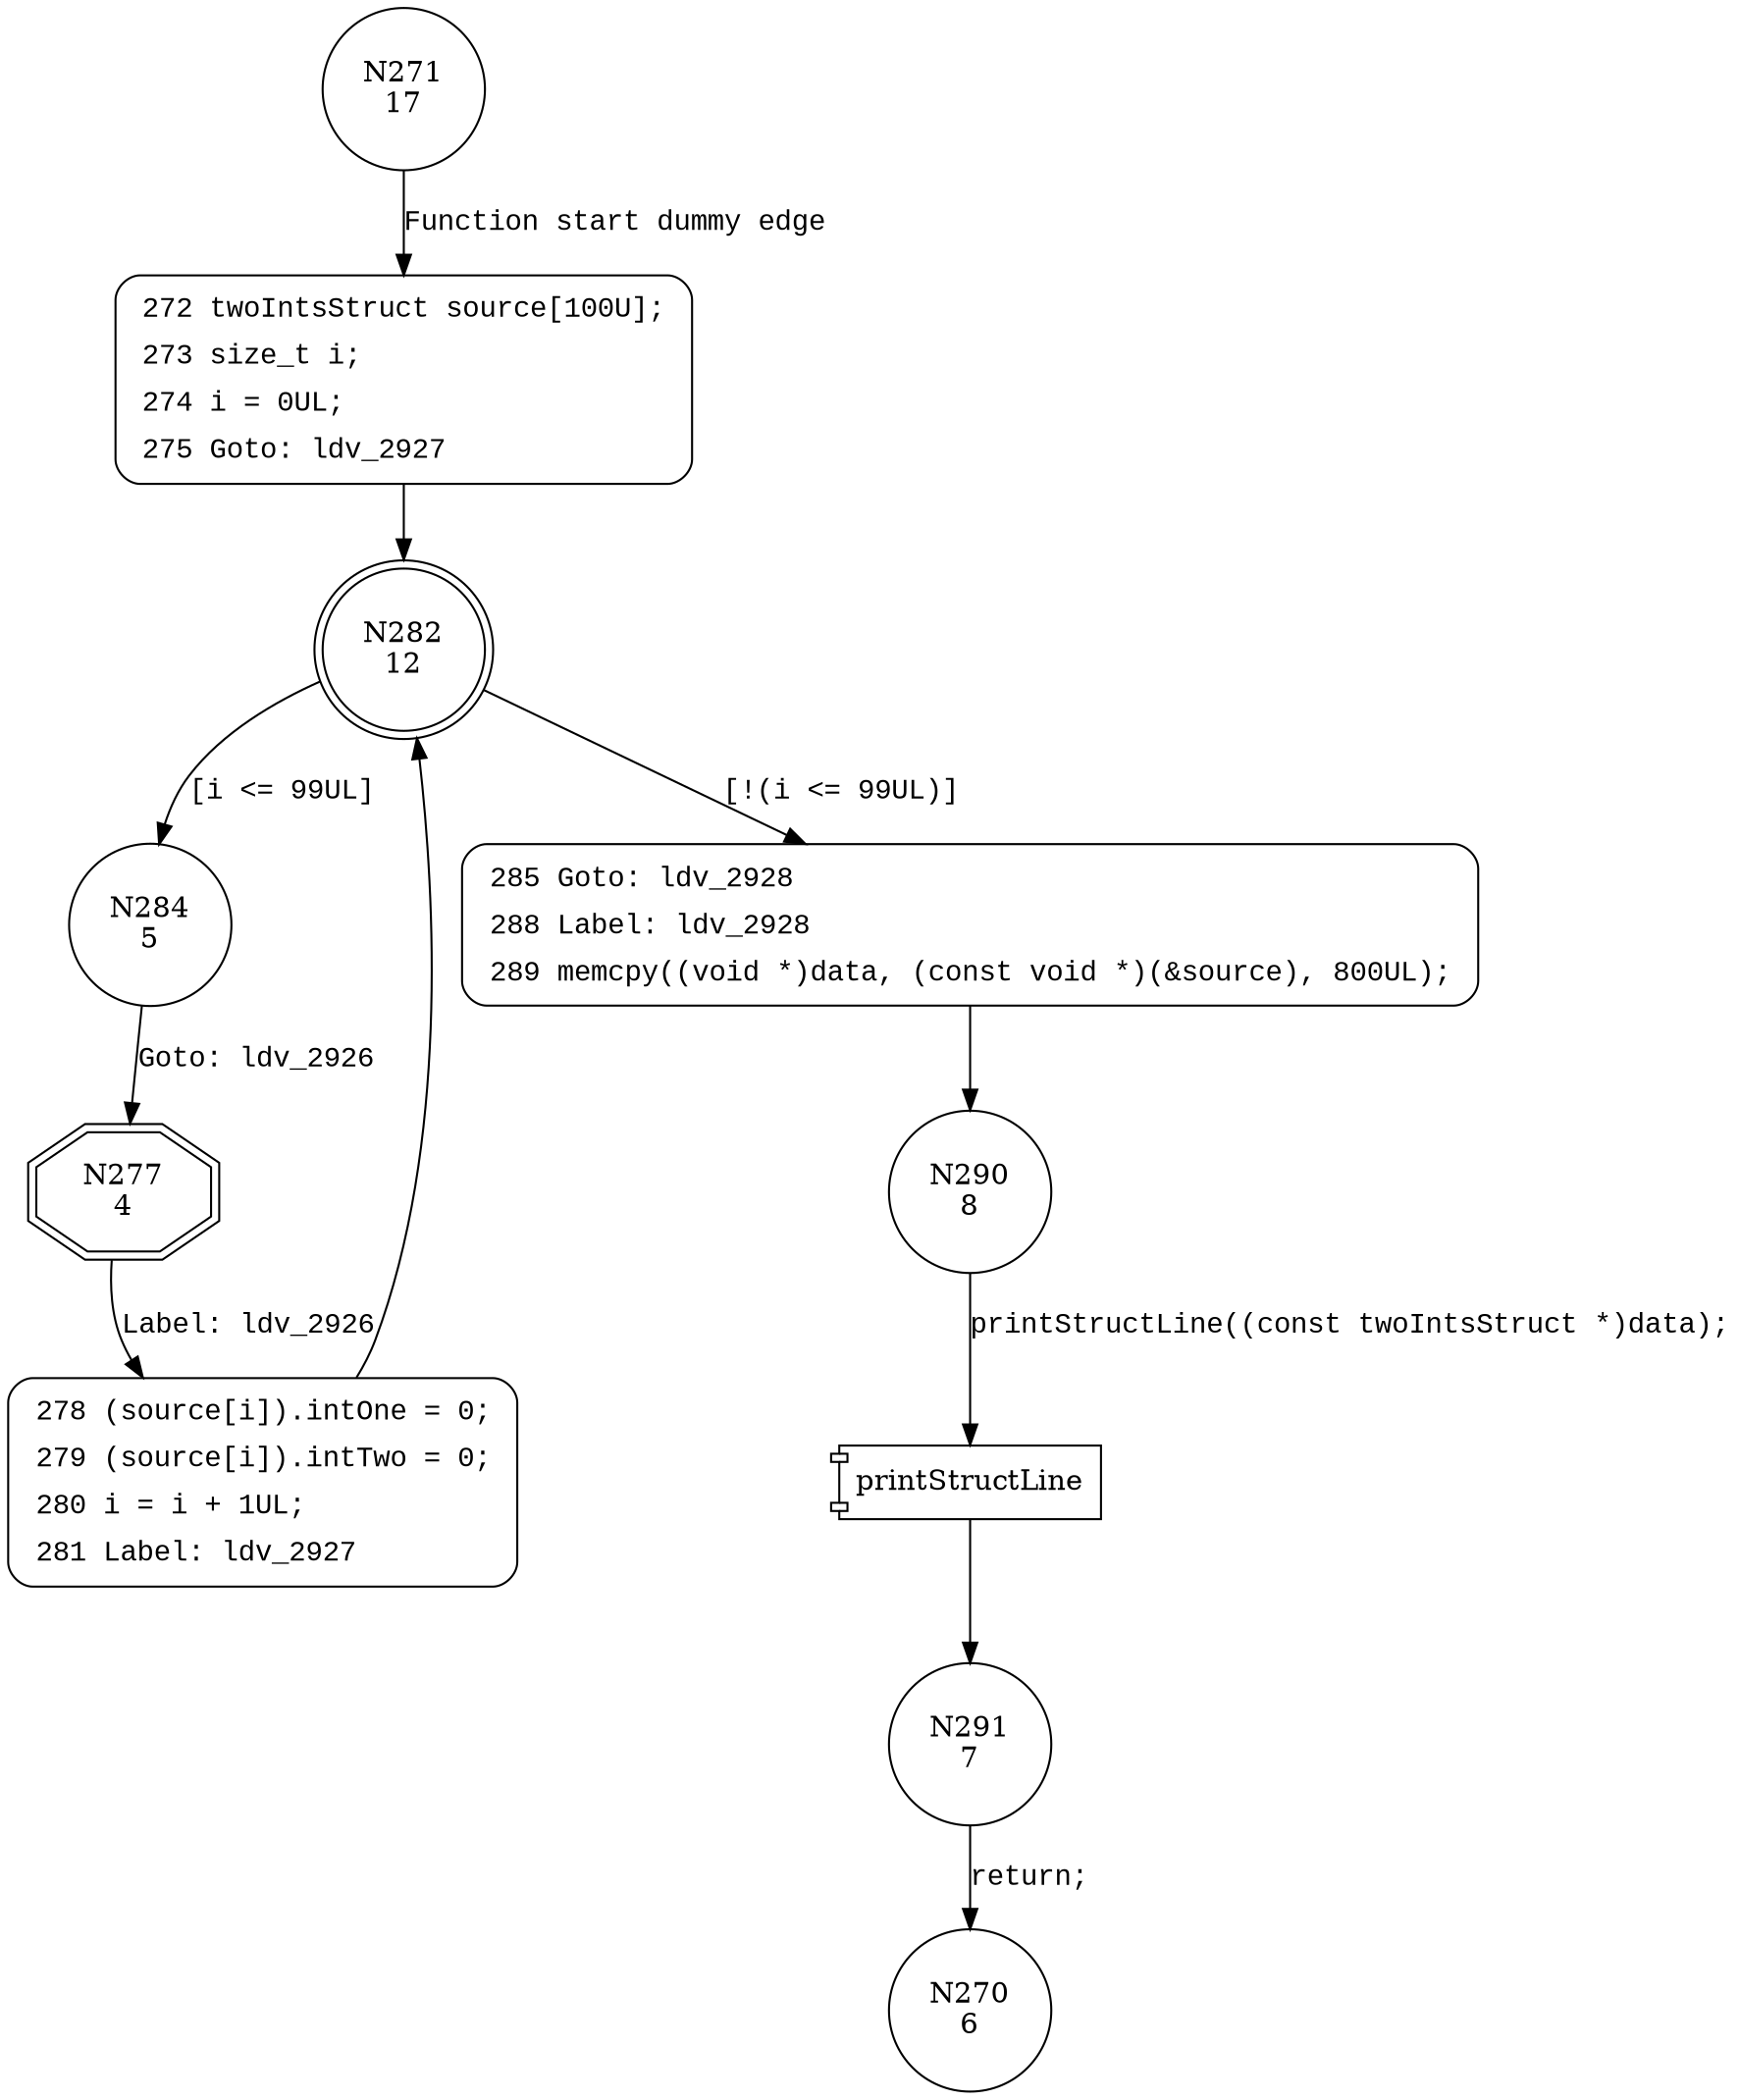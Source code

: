digraph CWE121_Stack_Based_Buffer_Overflow__CWE805_struct_declare_memcpy_52c_badSink {
271 [shape="circle" label="N271\n17"]
272 [shape="circle" label="N272\n16"]
282 [shape="doublecircle" label="N282\n12"]
284 [shape="circle" label="N284\n5"]
285 [shape="circle" label="N285\n11"]
290 [shape="circle" label="N290\n8"]
291 [shape="circle" label="N291\n7"]
277 [shape="doubleoctagon" label="N277\n4"]
278 [shape="circle" label="N278\n3"]
270 [shape="circle" label="N270\n6"]
272 [style="filled,bold" penwidth="1" fillcolor="white" fontname="Courier New" shape="Mrecord" label=<<table border="0" cellborder="0" cellpadding="3" bgcolor="white"><tr><td align="right">272</td><td align="left">twoIntsStruct source[100U];</td></tr><tr><td align="right">273</td><td align="left">size_t i;</td></tr><tr><td align="right">274</td><td align="left">i = 0UL;</td></tr><tr><td align="right">275</td><td align="left">Goto: ldv_2927</td></tr></table>>]
272 -> 282[label=""]
285 [style="filled,bold" penwidth="1" fillcolor="white" fontname="Courier New" shape="Mrecord" label=<<table border="0" cellborder="0" cellpadding="3" bgcolor="white"><tr><td align="right">285</td><td align="left">Goto: ldv_2928</td></tr><tr><td align="right">288</td><td align="left">Label: ldv_2928</td></tr><tr><td align="right">289</td><td align="left">memcpy((void *)data, (const void *)(&amp;source), 800UL);</td></tr></table>>]
285 -> 290[label=""]
278 [style="filled,bold" penwidth="1" fillcolor="white" fontname="Courier New" shape="Mrecord" label=<<table border="0" cellborder="0" cellpadding="3" bgcolor="white"><tr><td align="right">278</td><td align="left">(source[i]).intOne = 0;</td></tr><tr><td align="right">279</td><td align="left">(source[i]).intTwo = 0;</td></tr><tr><td align="right">280</td><td align="left">i = i + 1UL;</td></tr><tr><td align="right">281</td><td align="left">Label: ldv_2927</td></tr></table>>]
278 -> 282[label=""]
271 -> 272 [label="Function start dummy edge" fontname="Courier New"]
282 -> 284 [label="[i <= 99UL]" fontname="Courier New"]
282 -> 285 [label="[!(i <= 99UL)]" fontname="Courier New"]
100003 [shape="component" label="printStructLine"]
290 -> 100003 [label="printStructLine((const twoIntsStruct *)data);" fontname="Courier New"]
100003 -> 291 [label="" fontname="Courier New"]
284 -> 277 [label="Goto: ldv_2926" fontname="Courier New"]
277 -> 278 [label="Label: ldv_2926" fontname="Courier New"]
291 -> 270 [label="return;" fontname="Courier New"]
}